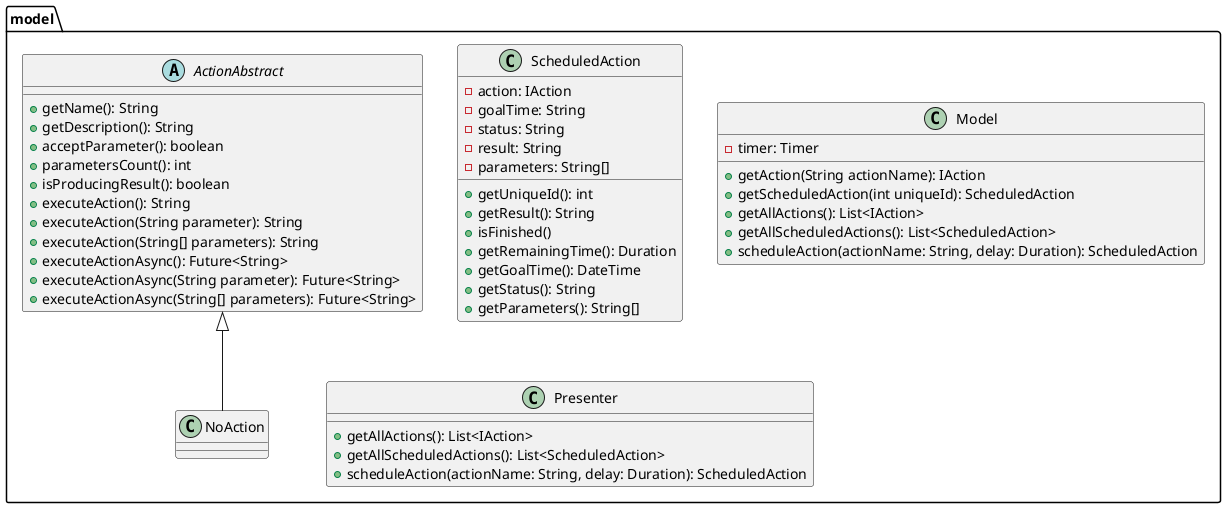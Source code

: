 ﻿@startuml


package model {

    abstract class ActionAbstract {
        + getName(): String
        + getDescription(): String
        + acceptParameter(): boolean
        + parametersCount(): int
        + isProducingResult(): boolean
        + executeAction(): String
        + executeAction(String parameter): String
        + executeAction(String[] parameters): String
        + executeActionAsync(): Future<String>
        + executeActionAsync(String parameter): Future<String>
        + executeActionAsync(String[] parameters): Future<String>
    }

    class NoAction extends ActionAbstract {
    }

    class ScheduledAction {
        - action: IAction
        - goalTime: String
        - status: String
        - result: String
        - parameters: String[]

        + getUniqueId(): int
        + getResult(): String
        + isFinished()
        + getRemainingTime(): Duration
        + getGoalTime(): DateTime
        + getStatus(): String
        + getParameters(): String[]
    }

    class Model {
        - timer: Timer

        + getAction(String actionName): IAction
        + getScheduledAction(int uniqueId): ScheduledAction
        + getAllActions(): List<IAction>
        + getAllScheduledActions(): List<ScheduledAction>
        + scheduleAction(actionName: String, delay: Duration): ScheduledAction
    }

    class Presenter {
        + getAllActions(): List<IAction>
        + getAllScheduledActions(): List<ScheduledAction>
        + scheduleAction(actionName: String, delay: Duration): ScheduledAction
    }
}


@enduml
